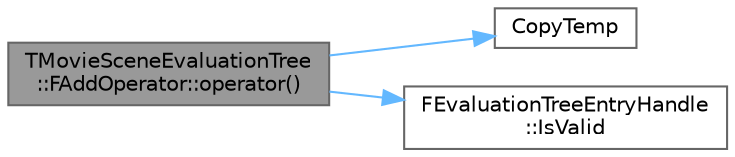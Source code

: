 digraph "TMovieSceneEvaluationTree::FAddOperator::operator()"
{
 // INTERACTIVE_SVG=YES
 // LATEX_PDF_SIZE
  bgcolor="transparent";
  edge [fontname=Helvetica,fontsize=10,labelfontname=Helvetica,labelfontsize=10];
  node [fontname=Helvetica,fontsize=10,shape=box,height=0.2,width=0.4];
  rankdir="LR";
  Node1 [id="Node000001",label="TMovieSceneEvaluationTree\l::FAddOperator::operator()",height=0.2,width=0.4,color="gray40", fillcolor="grey60", style="filled", fontcolor="black",tooltip="Called to invoke the operator for the specified node."];
  Node1 -> Node2 [id="edge1_Node000001_Node000002",color="steelblue1",style="solid",tooltip=" "];
  Node2 [id="Node000002",label="CopyTemp",height=0.2,width=0.4,color="grey40", fillcolor="white", style="filled",URL="$d4/d24/UnrealTemplate_8h.html#a92a792818d36648fdd3330e4ad4529e5",tooltip="CopyTemp will enforce the creation of a prvalue which can bind to rvalue reference parameters."];
  Node1 -> Node3 [id="edge2_Node000001_Node000003",color="steelblue1",style="solid",tooltip=" "];
  Node3 [id="Node000003",label="FEvaluationTreeEntryHandle\l::IsValid",height=0.2,width=0.4,color="grey40", fillcolor="white", style="filled",URL="$dd/daf/structFEvaluationTreeEntryHandle.html#a1408154164d999682816e996991ec57e",tooltip="Check whether this identifier has been initialized."];
}
